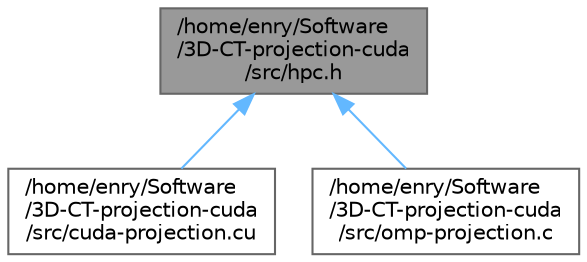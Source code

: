 digraph "/home/enry/Software/3D-CT-projection-cuda/src/hpc.h"
{
 // LATEX_PDF_SIZE
  bgcolor="transparent";
  edge [fontname=Helvetica,fontsize=10,labelfontname=Helvetica,labelfontsize=10];
  node [fontname=Helvetica,fontsize=10,shape=box,height=0.2,width=0.4];
  Node1 [id="Node000001",label="/home/enry/Software\l/3D-CT-projection-cuda\l/src/hpc.h",height=0.2,width=0.4,color="gray40", fillcolor="grey60", style="filled", fontcolor="black",tooltip="Miscellaneous utility functions for the HPC course."];
  Node1 -> Node2 [id="edge1_Node000001_Node000002",dir="back",color="steelblue1",style="solid",tooltip=" "];
  Node2 [id="Node000002",label="/home/enry/Software\l/3D-CT-projection-cuda\l/src/cuda-projection.cu",height=0.2,width=0.4,color="grey40", fillcolor="white", style="filled",URL="$cuda-projection_8cu.html",tooltip="A CUDA implementation of the Siddon's projection algorithm."];
  Node1 -> Node3 [id="edge2_Node000001_Node000003",dir="back",color="steelblue1",style="solid",tooltip=" "];
  Node3 [id="Node000003",label="/home/enry/Software\l/3D-CT-projection-cuda\l/src/omp-projection.c",height=0.2,width=0.4,color="grey40", fillcolor="white", style="filled",URL="$omp-projection_8c.html",tooltip="An OpenMP implementation of the Siddon's projection algorithm."];
}
